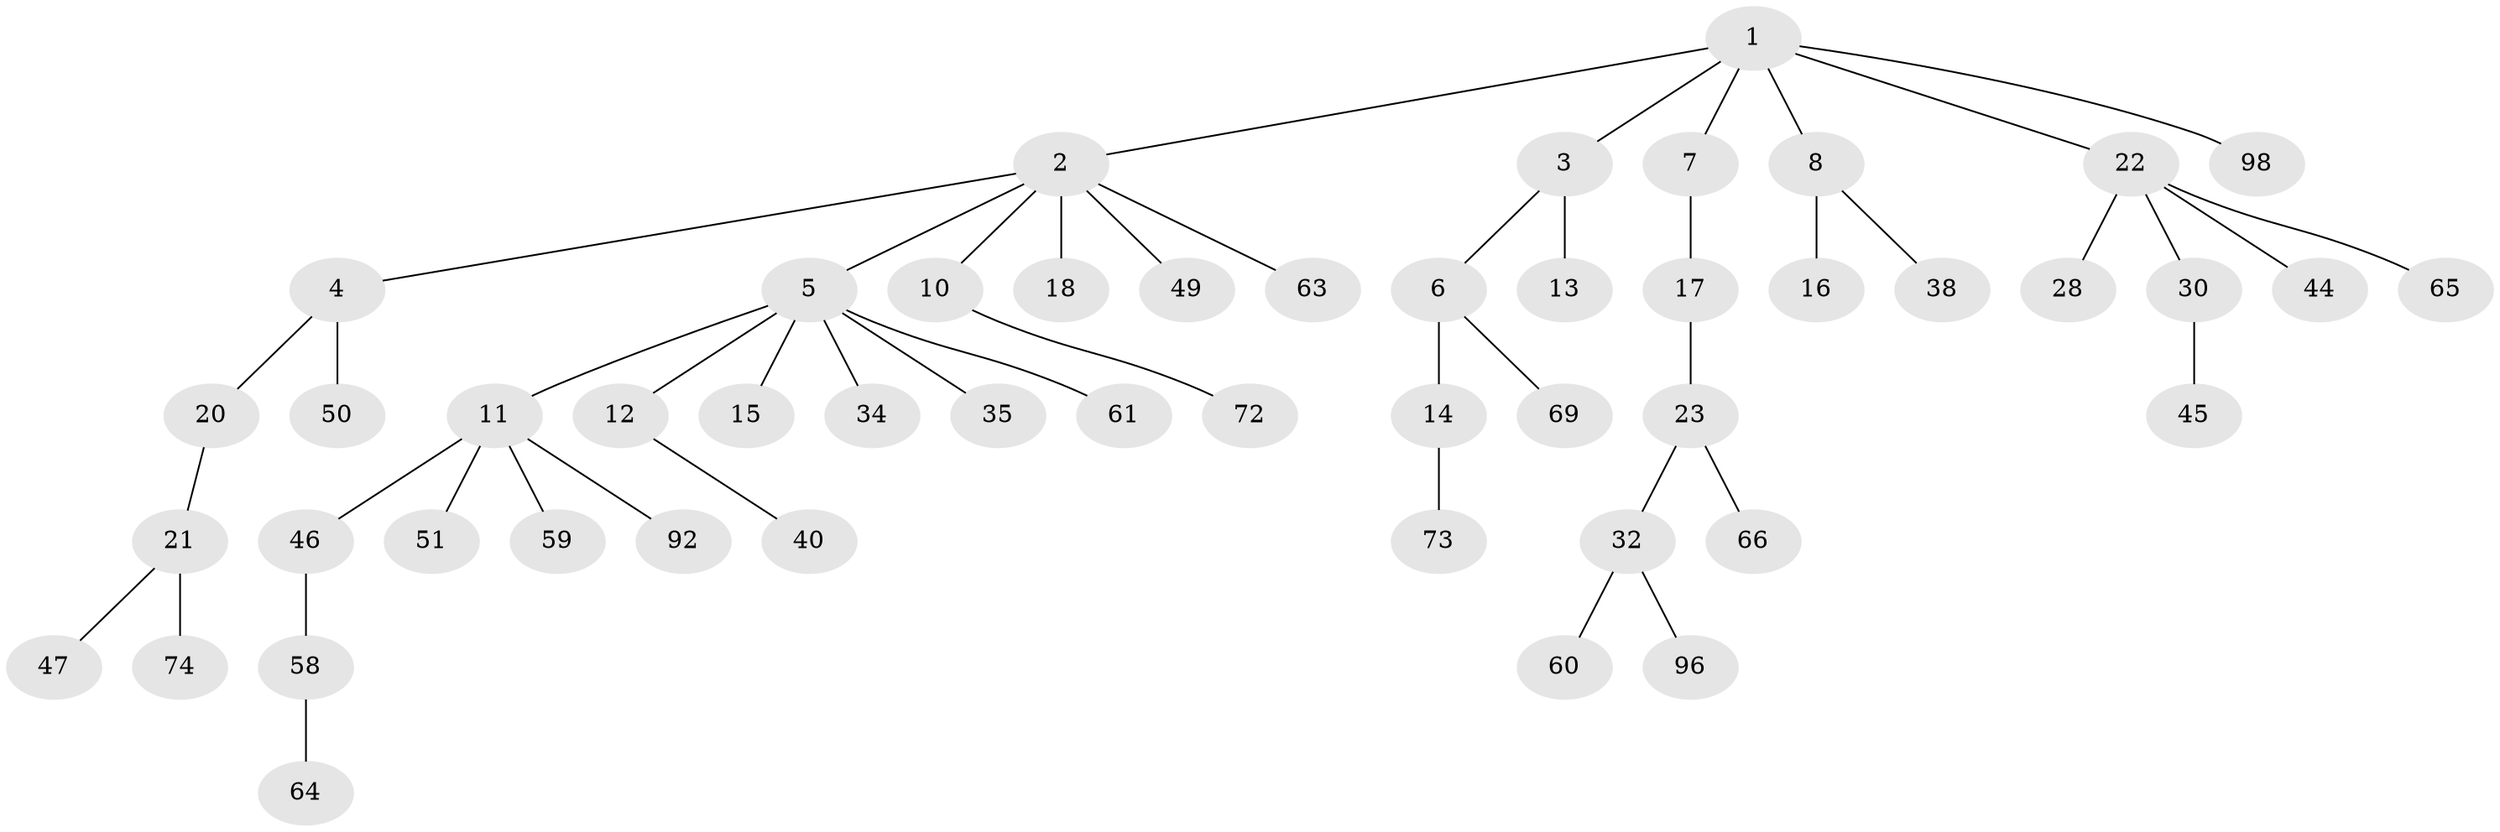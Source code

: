 // original degree distribution, {6: 0.03, 3: 0.18, 2: 0.22, 4: 0.05, 7: 0.01, 1: 0.5, 5: 0.01}
// Generated by graph-tools (version 1.1) at 2025/19/03/04/25 18:19:19]
// undirected, 50 vertices, 49 edges
graph export_dot {
graph [start="1"]
  node [color=gray90,style=filled];
  1;
  2 [super="+19"];
  3;
  4;
  5 [super="+9"];
  6 [super="+42"];
  7;
  8;
  10 [super="+54"];
  11 [super="+33+24"];
  12 [super="+82+84+79+36"];
  13;
  14 [super="+53"];
  15 [super="+78"];
  16 [super="+29"];
  17 [super="+27"];
  18;
  20 [super="+26"];
  21 [super="+43+62"];
  22;
  23 [super="+25"];
  28;
  30 [super="+100"];
  32 [super="+41+95"];
  34 [super="+81"];
  35;
  38;
  40;
  44;
  45;
  46 [super="+83"];
  47 [super="+56"];
  49;
  50;
  51;
  58 [super="+75"];
  59;
  60;
  61;
  63;
  64;
  65 [super="+68+90"];
  66 [super="+71"];
  69;
  72;
  73;
  74;
  92;
  96;
  98;
  1 -- 2;
  1 -- 3;
  1 -- 7;
  1 -- 8;
  1 -- 22;
  1 -- 98;
  2 -- 4;
  2 -- 5;
  2 -- 10;
  2 -- 18;
  2 -- 49;
  2 -- 63;
  3 -- 6;
  3 -- 13;
  4 -- 20;
  4 -- 50;
  5 -- 34;
  5 -- 35;
  5 -- 11;
  5 -- 12;
  5 -- 61;
  5 -- 15;
  6 -- 14;
  6 -- 69;
  7 -- 17;
  8 -- 16;
  8 -- 38;
  10 -- 72;
  11 -- 59;
  11 -- 92;
  11 -- 51;
  11 -- 46;
  12 -- 40;
  14 -- 73;
  17 -- 23;
  20 -- 21;
  21 -- 74;
  21 -- 47;
  22 -- 28;
  22 -- 30;
  22 -- 44;
  22 -- 65;
  23 -- 32;
  23 -- 66;
  30 -- 45;
  32 -- 60;
  32 -- 96;
  46 -- 58;
  58 -- 64;
}
